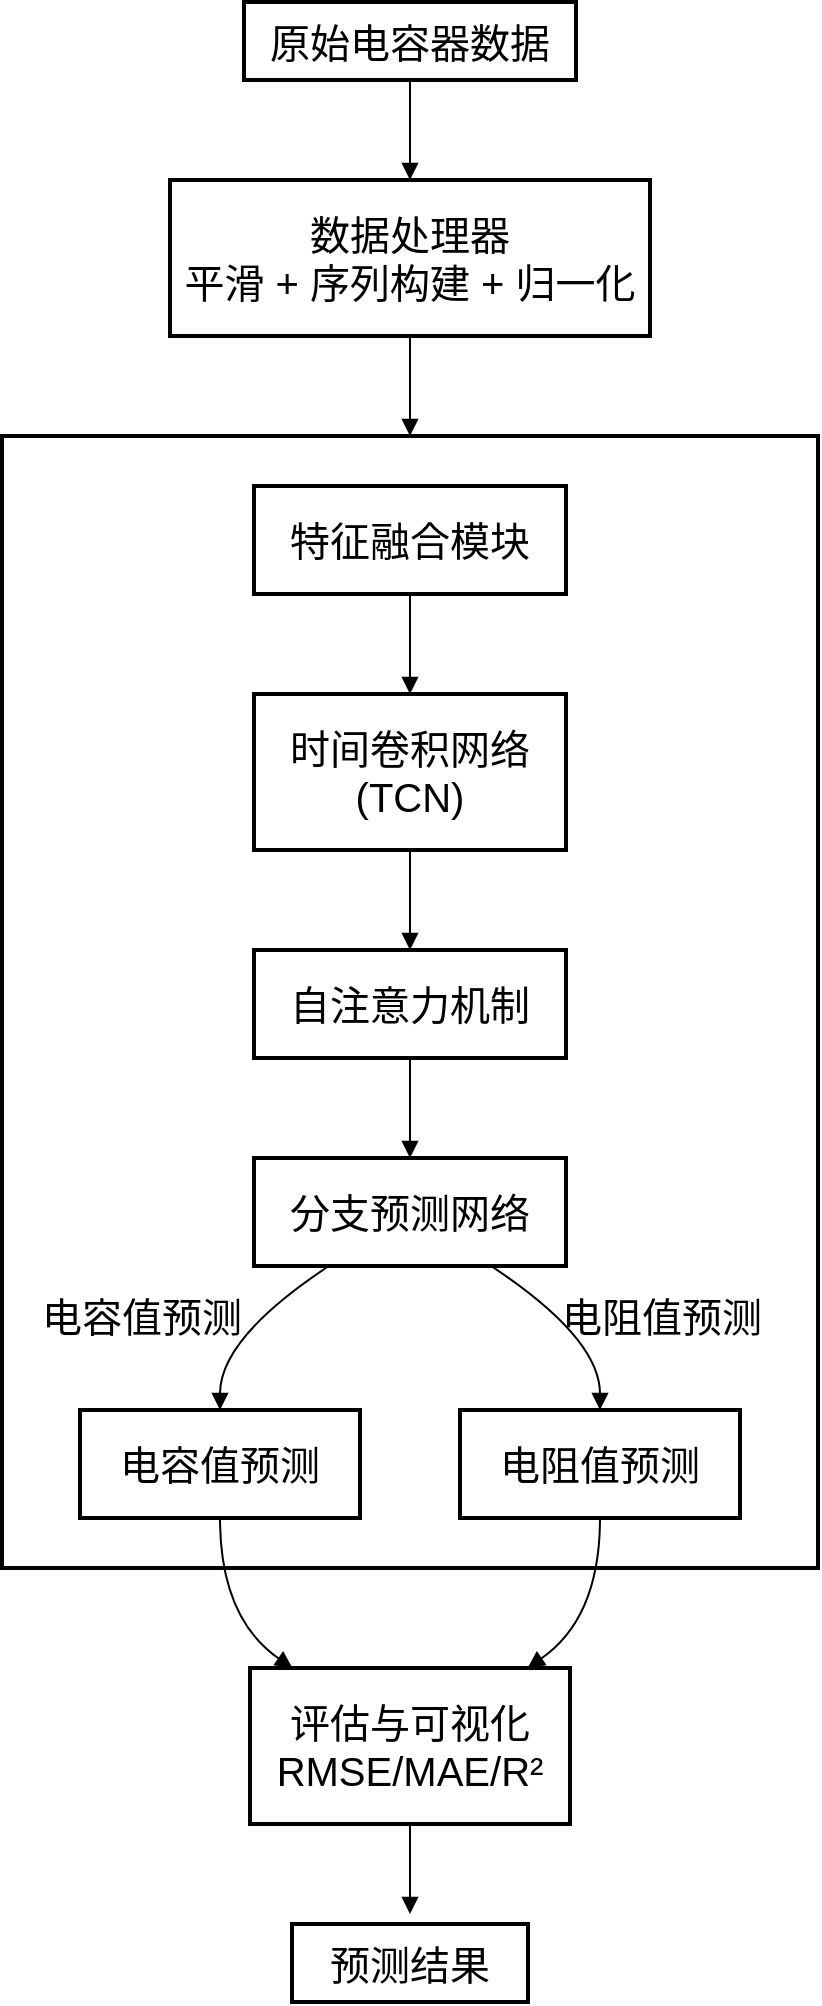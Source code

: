 <mxfile version="27.0.3">
  <diagram name="第 1 页" id="r-ddtsW2n2lSNyHTyDSO">
    <mxGraphModel dx="1038" dy="715" grid="1" gridSize="10" guides="1" tooltips="1" connect="1" arrows="1" fold="1" page="1" pageScale="1" pageWidth="827" pageHeight="1169" math="0" shadow="0" adaptiveColors="auto">
      <root>
        <mxCell id="0" />
        <mxCell id="1" parent="0" />
        <mxCell id="7jRnnlwP65a75NCF8e-D-22" value="双能谱-时注模型" style="whiteSpace=wrap;strokeWidth=2;labelBackgroundColor=none;rounded=0;" vertex="1" parent="1">
          <mxGeometry x="220" y="301" width="408" height="566" as="geometry" />
        </mxCell>
        <mxCell id="7jRnnlwP65a75NCF8e-D-23" value="原始电容器数据" style="shape=parallelogram;perimeter=parallelogramPerimeter;fixedSize=1;strokeWidth=2;whiteSpace=wrap;size=-11;labelBackgroundColor=none;rounded=0;fontSize=20;" vertex="1" parent="1">
          <mxGeometry x="341" y="84" width="166" height="39" as="geometry" />
        </mxCell>
        <mxCell id="7jRnnlwP65a75NCF8e-D-24" value="数据处理器&#xa;平滑 + 序列构建 + 归一化" style="whiteSpace=wrap;strokeWidth=2;labelBackgroundColor=none;rounded=0;fontSize=20;" vertex="1" parent="1">
          <mxGeometry x="304" y="173" width="240" height="78" as="geometry" />
        </mxCell>
        <mxCell id="7jRnnlwP65a75NCF8e-D-25" value="特征融合模块" style="whiteSpace=wrap;strokeWidth=2;labelBackgroundColor=none;rounded=0;fontSize=20;" vertex="1" parent="1">
          <mxGeometry x="346" y="326" width="156" height="54" as="geometry" />
        </mxCell>
        <mxCell id="7jRnnlwP65a75NCF8e-D-26" value="时间卷积网络&#xa;(TCN)" style="whiteSpace=wrap;strokeWidth=2;labelBackgroundColor=none;rounded=0;fontSize=20;" vertex="1" parent="1">
          <mxGeometry x="346" y="430" width="156" height="78" as="geometry" />
        </mxCell>
        <mxCell id="7jRnnlwP65a75NCF8e-D-27" value="自注意力机制" style="whiteSpace=wrap;strokeWidth=2;labelBackgroundColor=none;rounded=0;fontSize=20;" vertex="1" parent="1">
          <mxGeometry x="346" y="558" width="156" height="54" as="geometry" />
        </mxCell>
        <mxCell id="7jRnnlwP65a75NCF8e-D-28" value="分支预测网络" style="whiteSpace=wrap;strokeWidth=2;labelBackgroundColor=none;rounded=0;fontSize=20;" vertex="1" parent="1">
          <mxGeometry x="346" y="662" width="156" height="54" as="geometry" />
        </mxCell>
        <mxCell id="7jRnnlwP65a75NCF8e-D-29" value="电容值预测" style="whiteSpace=wrap;strokeWidth=2;labelBackgroundColor=none;rounded=0;fontSize=20;" vertex="1" parent="1">
          <mxGeometry x="259" y="788" width="140" height="54" as="geometry" />
        </mxCell>
        <mxCell id="7jRnnlwP65a75NCF8e-D-30" value="电阻值预测" style="whiteSpace=wrap;strokeWidth=2;labelBackgroundColor=none;rounded=0;fontSize=20;" vertex="1" parent="1">
          <mxGeometry x="449" y="788" width="140" height="54" as="geometry" />
        </mxCell>
        <mxCell id="7jRnnlwP65a75NCF8e-D-31" value="评估与可视化&#xa;RMSE/MAE/R²" style="whiteSpace=wrap;strokeWidth=2;labelBackgroundColor=none;rounded=0;fontSize=20;" vertex="1" parent="1">
          <mxGeometry x="344" y="917" width="160" height="78" as="geometry" />
        </mxCell>
        <mxCell id="7jRnnlwP65a75NCF8e-D-32" value="预测结果" style="shape=parallelogram;perimeter=parallelogramPerimeter;fixedSize=1;strokeWidth=2;whiteSpace=wrap;labelBackgroundColor=none;rounded=0;size=-5.0;fontSize=20;" vertex="1" parent="1">
          <mxGeometry x="365" y="1045" width="118" height="39" as="geometry" />
        </mxCell>
        <mxCell id="7jRnnlwP65a75NCF8e-D-33" value="" style="curved=1;startArrow=none;endArrow=block;exitX=0.5;exitY=1;entryX=0.5;entryY=0;rounded=0;labelBackgroundColor=none;fontColor=default;" edge="1" parent="1" source="7jRnnlwP65a75NCF8e-D-23" target="7jRnnlwP65a75NCF8e-D-24">
          <mxGeometry relative="1" as="geometry">
            <Array as="points" />
          </mxGeometry>
        </mxCell>
        <mxCell id="7jRnnlwP65a75NCF8e-D-34" value="" style="curved=1;startArrow=none;endArrow=block;exitX=0.5;exitY=1;entryX=0.5;entryY=0;rounded=0;labelBackgroundColor=none;fontColor=default;" edge="1" parent="1" source="7jRnnlwP65a75NCF8e-D-25" target="7jRnnlwP65a75NCF8e-D-26">
          <mxGeometry relative="1" as="geometry">
            <Array as="points" />
          </mxGeometry>
        </mxCell>
        <mxCell id="7jRnnlwP65a75NCF8e-D-35" value="" style="curved=1;startArrow=none;endArrow=block;exitX=0.5;exitY=1;entryX=0.5;entryY=0;rounded=0;labelBackgroundColor=none;fontColor=default;" edge="1" parent="1" source="7jRnnlwP65a75NCF8e-D-26" target="7jRnnlwP65a75NCF8e-D-27">
          <mxGeometry relative="1" as="geometry">
            <Array as="points" />
          </mxGeometry>
        </mxCell>
        <mxCell id="7jRnnlwP65a75NCF8e-D-36" value="" style="curved=1;startArrow=none;endArrow=block;exitX=0.5;exitY=1;entryX=0.5;entryY=0;rounded=0;labelBackgroundColor=none;fontColor=default;" edge="1" parent="1" source="7jRnnlwP65a75NCF8e-D-27" target="7jRnnlwP65a75NCF8e-D-28">
          <mxGeometry relative="1" as="geometry">
            <Array as="points" />
          </mxGeometry>
        </mxCell>
        <mxCell id="7jRnnlwP65a75NCF8e-D-37" value="电容值预测" style="curved=1;startArrow=none;endArrow=block;exitX=0.24;exitY=1;entryX=0.5;entryY=0.01;rounded=0;labelBackgroundColor=none;fontColor=default;fontSize=20;" edge="1" parent="1" source="7jRnnlwP65a75NCF8e-D-28" target="7jRnnlwP65a75NCF8e-D-29">
          <mxGeometry x="0.289" y="-41" relative="1" as="geometry">
            <Array as="points">
              <mxPoint x="329" y="752" />
            </Array>
            <mxPoint x="2" y="-12" as="offset" />
          </mxGeometry>
        </mxCell>
        <mxCell id="7jRnnlwP65a75NCF8e-D-38" value="电阻值预测" style="curved=1;startArrow=none;endArrow=block;exitX=0.76;exitY=1;entryX=0.5;entryY=0.01;rounded=0;labelBackgroundColor=none;fontColor=default;fontSize=20;" edge="1" parent="1" source="7jRnnlwP65a75NCF8e-D-28" target="7jRnnlwP65a75NCF8e-D-30">
          <mxGeometry x="0.289" y="33" relative="1" as="geometry">
            <Array as="points">
              <mxPoint x="519" y="752" />
            </Array>
            <mxPoint x="-2" y="-12" as="offset" />
          </mxGeometry>
        </mxCell>
        <mxCell id="7jRnnlwP65a75NCF8e-D-39" value="" style="curved=1;startArrow=none;endArrow=block;exitX=0.5;exitY=1.01;entryX=0.14;entryY=0.01;rounded=0;labelBackgroundColor=none;fontColor=default;" edge="1" parent="1" source="7jRnnlwP65a75NCF8e-D-29" target="7jRnnlwP65a75NCF8e-D-31">
          <mxGeometry relative="1" as="geometry">
            <Array as="points">
              <mxPoint x="329" y="892" />
            </Array>
          </mxGeometry>
        </mxCell>
        <mxCell id="7jRnnlwP65a75NCF8e-D-40" value="" style="curved=1;startArrow=none;endArrow=block;exitX=0.5;exitY=1.01;entryX=0.86;entryY=0.01;rounded=0;labelBackgroundColor=none;fontColor=default;" edge="1" parent="1" source="7jRnnlwP65a75NCF8e-D-30" target="7jRnnlwP65a75NCF8e-D-31">
          <mxGeometry relative="1" as="geometry">
            <Array as="points">
              <mxPoint x="519" y="892" />
            </Array>
          </mxGeometry>
        </mxCell>
        <mxCell id="7jRnnlwP65a75NCF8e-D-41" value="" style="curved=1;startArrow=none;endArrow=block;exitX=0.5;exitY=1.01;rounded=0;labelBackgroundColor=none;fontColor=default;" edge="1" parent="1" source="7jRnnlwP65a75NCF8e-D-31">
          <mxGeometry relative="1" as="geometry">
            <Array as="points" />
            <mxPoint x="424" y="1040" as="targetPoint" />
          </mxGeometry>
        </mxCell>
        <mxCell id="7jRnnlwP65a75NCF8e-D-42" value="" style="curved=1;startArrow=none;endArrow=block;rounded=0;labelBackgroundColor=none;fontColor=default;" edge="1" parent="1" source="7jRnnlwP65a75NCF8e-D-24" target="7jRnnlwP65a75NCF8e-D-22">
          <mxGeometry relative="1" as="geometry">
            <Array as="points" />
          </mxGeometry>
        </mxCell>
      </root>
    </mxGraphModel>
  </diagram>
</mxfile>
